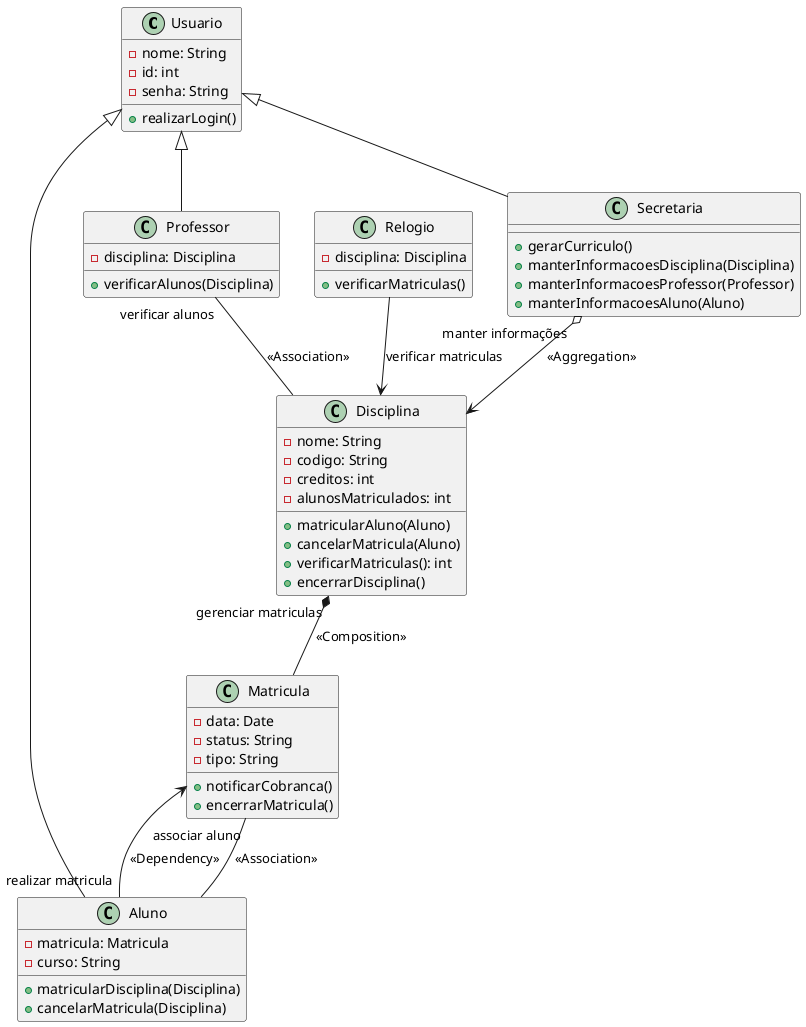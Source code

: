 @startuml
class Usuario {
  -nome: String
  -id: int
  -senha: String
  +realizarLogin()
}

class Secretaria extends Usuario {
  +gerarCurriculo()
  +manterInformacoesDisciplina(Disciplina)
  +manterInformacoesProfessor(Professor)
  +manterInformacoesAluno(Aluno)
}

class Aluno extends Usuario {
  -matricula: Matricula
  -curso: String
  +matricularDisciplina(Disciplina)
  +cancelarMatricula(Disciplina)
}

class Professor extends Usuario {
  -disciplina: Disciplina
  +verificarAlunos(Disciplina)
}

class Disciplina {
  -nome: String
  -codigo: String
  -creditos: int
  -alunosMatriculados: int
  +matricularAluno(Aluno)
  +cancelarMatricula(Aluno)
  +verificarMatriculas(): int
  +encerrarDisciplina()
}

class Matricula {
  -data: Date
  -status: String
  -tipo: String
  +notificarCobranca()
  +encerrarMatricula()
}

class Relogio {
  -disciplina: Disciplina
  +verificarMatriculas()
}

Secretaria o--> Disciplina : "manter informações" <<Aggregation>>

Aluno --> Matricula : "realizar matricula" <<Dependency>>

Professor -- Disciplina : "verificar alunos" <<Association>>

Disciplina *-- Matricula : "gerenciar matriculas" <<Composition>>
Relogio --> Disciplina : "verificar matriculas"

Matricula -- Aluno : "associar aluno" <<Association>>
@enduml

